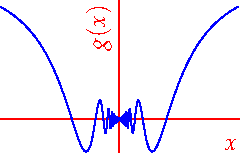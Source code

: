 settings.tex="pdflatex";

texpreamble("\usepackage{amsmath}
\usepackage{amsthm,amssymb}
\usepackage{mathpazo}
\usepackage[svgnames]{xcolor}
");
import graph;

size(120);

real f(real x){return x*sin(1/x);}

path p=graph(f,0.002,0.01)..graph(f,0.01,0.1)..graph(f,0.1,0.2)..graph(f,0.2,0.4)..graph(f,0.4,0.8);

draw(p,blue);
draw(reflect((0,0),(0,1))*reverse(p),blue);

xaxis(red);
yaxis("$g(x)$",-0.22,0.8,red);
labelx("$x$",0.75,red);
